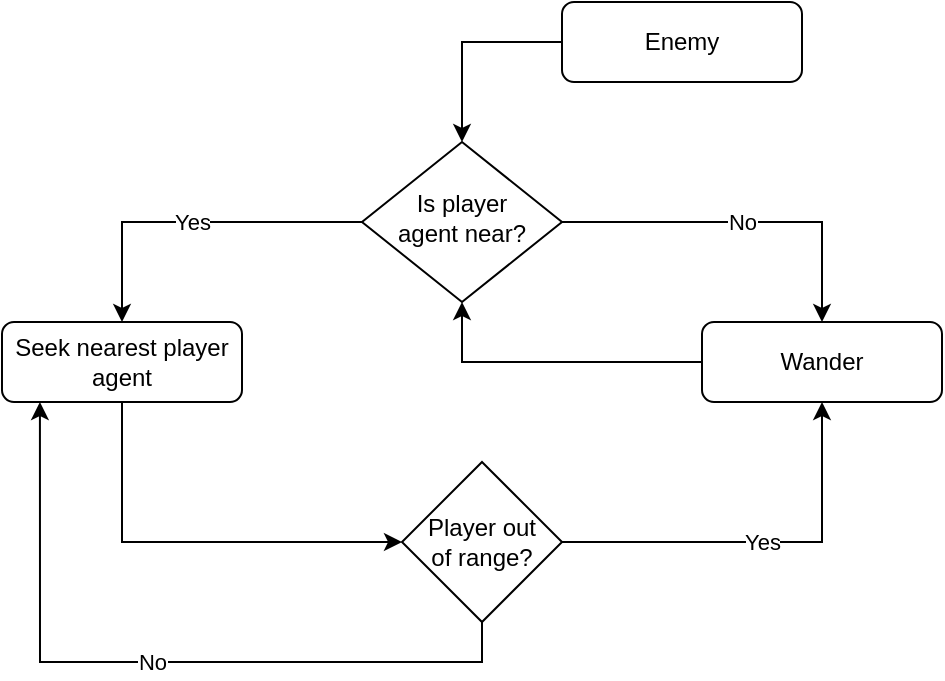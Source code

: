<mxfile version="13.6.4" type="device"><diagram id="C5RBs43oDa-KdzZeNtuy" name="Page-1"><mxGraphModel dx="1422" dy="762" grid="1" gridSize="10" guides="1" tooltips="1" connect="1" arrows="1" fold="1" page="1" pageScale="1" pageWidth="827" pageHeight="1169" math="0" shadow="0"><root><mxCell id="WIyWlLk6GJQsqaUBKTNV-0"/><mxCell id="WIyWlLk6GJQsqaUBKTNV-1" parent="WIyWlLk6GJQsqaUBKTNV-0"/><mxCell id="p_WIYmCaGn2wsNbRRmll-3" style="edgeStyle=orthogonalEdgeStyle;rounded=0;orthogonalLoop=1;jettySize=auto;html=1;exitX=0;exitY=0.5;exitDx=0;exitDy=0;entryX=0.5;entryY=0;entryDx=0;entryDy=0;" edge="1" parent="WIyWlLk6GJQsqaUBKTNV-1" source="p_WIYmCaGn2wsNbRRmll-0" target="p_WIYmCaGn2wsNbRRmll-1"><mxGeometry relative="1" as="geometry"/></mxCell><mxCell id="p_WIYmCaGn2wsNbRRmll-0" value="Enemy" style="rounded=1;whiteSpace=wrap;html=1;" vertex="1" parent="WIyWlLk6GJQsqaUBKTNV-1"><mxGeometry x="440" y="80" width="120" height="40" as="geometry"/></mxCell><mxCell id="p_WIYmCaGn2wsNbRRmll-5" value="Yes" style="edgeStyle=orthogonalEdgeStyle;rounded=0;orthogonalLoop=1;jettySize=auto;html=1;exitX=0;exitY=0.5;exitDx=0;exitDy=0;entryX=0.5;entryY=0;entryDx=0;entryDy=0;" edge="1" parent="WIyWlLk6GJQsqaUBKTNV-1" source="p_WIYmCaGn2wsNbRRmll-1" target="p_WIYmCaGn2wsNbRRmll-4"><mxGeometry relative="1" as="geometry"/></mxCell><mxCell id="p_WIYmCaGn2wsNbRRmll-7" value="No" style="edgeStyle=orthogonalEdgeStyle;rounded=0;orthogonalLoop=1;jettySize=auto;html=1;exitX=1;exitY=0.5;exitDx=0;exitDy=0;entryX=0.5;entryY=0;entryDx=0;entryDy=0;" edge="1" parent="WIyWlLk6GJQsqaUBKTNV-1" source="p_WIYmCaGn2wsNbRRmll-1" target="p_WIYmCaGn2wsNbRRmll-6"><mxGeometry relative="1" as="geometry"/></mxCell><mxCell id="p_WIYmCaGn2wsNbRRmll-1" value="Is player &lt;br&gt;agent near?" style="rhombus;whiteSpace=wrap;html=1;shadow=0;fontFamily=Helvetica;fontSize=12;align=center;strokeWidth=1;spacing=6;spacingTop=-4;" vertex="1" parent="WIyWlLk6GJQsqaUBKTNV-1"><mxGeometry x="340" y="150" width="100" height="80" as="geometry"/></mxCell><mxCell id="p_WIYmCaGn2wsNbRRmll-9" value="No" style="edgeStyle=orthogonalEdgeStyle;rounded=0;orthogonalLoop=1;jettySize=auto;html=1;exitX=0.5;exitY=1;exitDx=0;exitDy=0;entryX=0.158;entryY=1;entryDx=0;entryDy=0;entryPerimeter=0;" edge="1" parent="WIyWlLk6GJQsqaUBKTNV-1" source="p_WIYmCaGn2wsNbRRmll-2" target="p_WIYmCaGn2wsNbRRmll-4"><mxGeometry relative="1" as="geometry"/></mxCell><mxCell id="p_WIYmCaGn2wsNbRRmll-10" value="Yes" style="edgeStyle=orthogonalEdgeStyle;rounded=0;orthogonalLoop=1;jettySize=auto;html=1;exitX=1;exitY=0.5;exitDx=0;exitDy=0;entryX=0.5;entryY=1;entryDx=0;entryDy=0;" edge="1" parent="WIyWlLk6GJQsqaUBKTNV-1" source="p_WIYmCaGn2wsNbRRmll-2" target="p_WIYmCaGn2wsNbRRmll-6"><mxGeometry relative="1" as="geometry"/></mxCell><mxCell id="p_WIYmCaGn2wsNbRRmll-2" value="Player out&lt;br&gt;of range?" style="rhombus;whiteSpace=wrap;html=1;" vertex="1" parent="WIyWlLk6GJQsqaUBKTNV-1"><mxGeometry x="360" y="310" width="80" height="80" as="geometry"/></mxCell><mxCell id="p_WIYmCaGn2wsNbRRmll-8" style="edgeStyle=orthogonalEdgeStyle;rounded=0;orthogonalLoop=1;jettySize=auto;html=1;exitX=0.5;exitY=1;exitDx=0;exitDy=0;entryX=0;entryY=0.5;entryDx=0;entryDy=0;" edge="1" parent="WIyWlLk6GJQsqaUBKTNV-1" source="p_WIYmCaGn2wsNbRRmll-4" target="p_WIYmCaGn2wsNbRRmll-2"><mxGeometry relative="1" as="geometry"/></mxCell><mxCell id="p_WIYmCaGn2wsNbRRmll-4" value="Seek nearest player agent" style="rounded=1;whiteSpace=wrap;html=1;fontSize=12;glass=0;strokeWidth=1;shadow=0;" vertex="1" parent="WIyWlLk6GJQsqaUBKTNV-1"><mxGeometry x="160" y="240" width="120" height="40" as="geometry"/></mxCell><mxCell id="p_WIYmCaGn2wsNbRRmll-11" style="edgeStyle=orthogonalEdgeStyle;rounded=0;orthogonalLoop=1;jettySize=auto;html=1;exitX=0;exitY=0.5;exitDx=0;exitDy=0;entryX=0.5;entryY=1;entryDx=0;entryDy=0;" edge="1" parent="WIyWlLk6GJQsqaUBKTNV-1" source="p_WIYmCaGn2wsNbRRmll-6" target="p_WIYmCaGn2wsNbRRmll-1"><mxGeometry relative="1" as="geometry"/></mxCell><mxCell id="p_WIYmCaGn2wsNbRRmll-6" value="Wander" style="rounded=1;whiteSpace=wrap;html=1;fontSize=12;glass=0;strokeWidth=1;shadow=0;" vertex="1" parent="WIyWlLk6GJQsqaUBKTNV-1"><mxGeometry x="510" y="240" width="120" height="40" as="geometry"/></mxCell></root></mxGraphModel></diagram></mxfile>